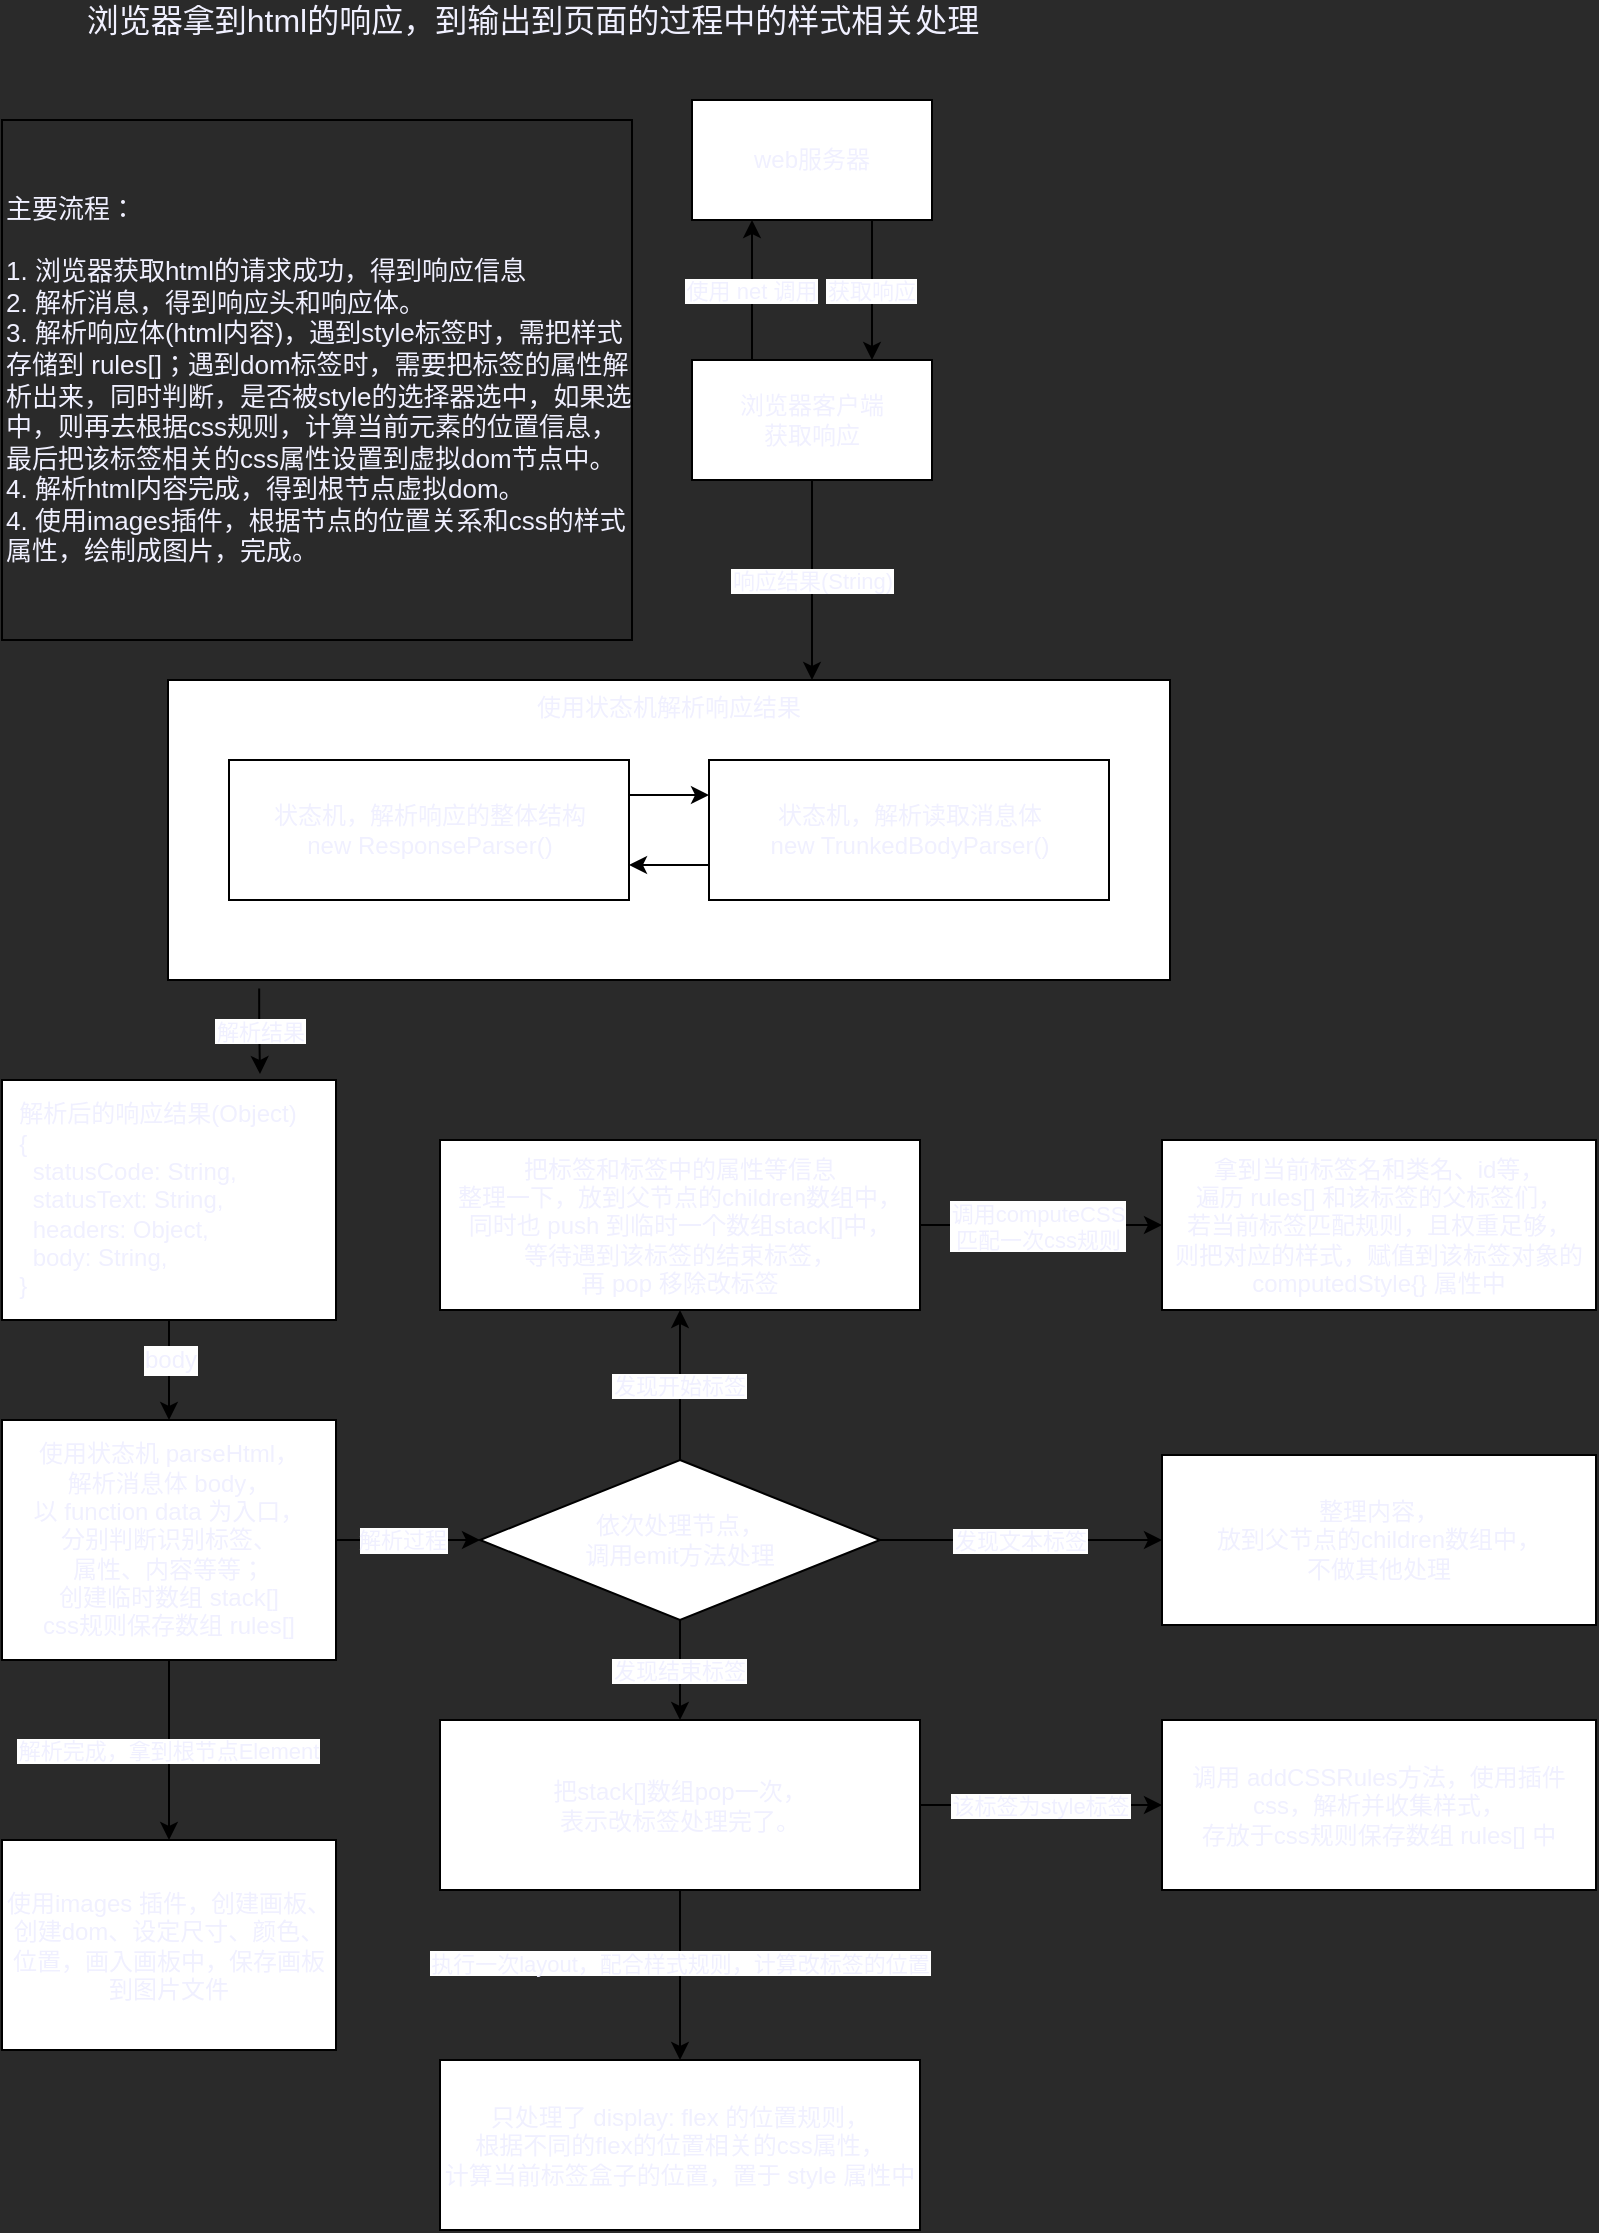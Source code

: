 <mxfile version="13.10.0" type="embed">
    <diagram id="r-B5JIyKpYSxZcPis66Z" name="第 1 页">
        <mxGraphModel dx="946" dy="908" grid="0" gridSize="10" guides="1" tooltips="1" connect="1" arrows="1" fold="1" page="1" pageScale="1" pageWidth="827" pageHeight="1169" background="#2a2a2a" math="0" shadow="0">
            <root>
                <mxCell id="0"/>
                <mxCell id="1" parent="0"/>
                <mxCell id="66" value="使用状态机解析响应结果" style="rounded=0;whiteSpace=wrap;align=center;horizontal=1;verticalAlign=top;fontColor=#F0F0Ff;" vertex="1" parent="1">
                    <mxGeometry x="98" y="360" width="501" height="150" as="geometry"/>
                </mxCell>
                <mxCell id="41" value="获取响应" style="edgeStyle=orthogonalEdgeStyle;rounded=0;orthogonalLoop=1;jettySize=auto;html=0;exitX=0.75;exitY=1;exitDx=0;exitDy=0;entryX=0.75;entryY=0;entryDx=0;entryDy=0;fontColor=#F0F0Ff;" edge="1" parent="1" source="38" target="39">
                    <mxGeometry relative="1" as="geometry"/>
                </mxCell>
                <mxCell id="38" value="web服务器" style="rounded=0;whiteSpace=wrap;align=center;fontColor=#F0F0Ff;" vertex="1" parent="1">
                    <mxGeometry x="360" y="70" width="120" height="60" as="geometry"/>
                </mxCell>
                <mxCell id="40" value="使用 net 调用" style="edgeStyle=orthogonalEdgeStyle;rounded=0;orthogonalLoop=1;jettySize=auto;html=0;exitX=0.25;exitY=0;exitDx=0;exitDy=0;entryX=0.25;entryY=1;entryDx=0;entryDy=0;fontColor=#F0F0Ff;" edge="1" parent="1" source="39" target="38">
                    <mxGeometry relative="1" as="geometry"/>
                </mxCell>
                <mxCell id="47" value="响应结果(String)" style="edgeStyle=orthogonalEdgeStyle;rounded=0;orthogonalLoop=1;jettySize=auto;html=0;exitX=0.5;exitY=1;exitDx=0;exitDy=0;entryX=0.5;entryY=0;entryDx=0;entryDy=0;fontColor=#F0F0Ff;" edge="1" parent="1" source="39">
                    <mxGeometry relative="1" as="geometry">
                        <mxPoint x="420" y="360" as="targetPoint"/>
                    </mxGeometry>
                </mxCell>
                <mxCell id="39" value="浏览器客户端&#10;获取响应" style="rounded=0;whiteSpace=wrap;align=center;fontColor=#F0F0Ff;" vertex="1" parent="1">
                    <mxGeometry x="360" y="200" width="120" height="60" as="geometry"/>
                </mxCell>
                <mxCell id="65" value="解析结果" style="edgeStyle=orthogonalEdgeStyle;rounded=0;orthogonalLoop=1;jettySize=auto;html=0;exitX=0.091;exitY=1.028;exitDx=0;exitDy=0;exitPerimeter=0;fontColor=#F0F0Ff;" edge="1" parent="1" source="66">
                    <mxGeometry relative="1" as="geometry">
                        <mxPoint x="144" y="557" as="targetPoint"/>
                    </mxGeometry>
                </mxCell>
                <mxCell id="71" style="edgeStyle=orthogonalEdgeStyle;rounded=0;orthogonalLoop=1;jettySize=auto;html=0;exitX=1;exitY=0.25;exitDx=0;exitDy=0;entryX=0;entryY=0.25;entryDx=0;entryDy=0;fontColor=#F0F0Ff;" edge="1" parent="1" source="42" target="58">
                    <mxGeometry relative="1" as="geometry"/>
                </mxCell>
                <mxCell id="42" value="状态机，解析响应的整体结构&#10;new ResponseParser()" style="rounded=0;whiteSpace=wrap;align=center;fontColor=#F0F0Ff;" vertex="1" parent="1">
                    <mxGeometry x="128.5" y="400" width="200" height="70" as="geometry"/>
                </mxCell>
                <mxCell id="72" style="edgeStyle=orthogonalEdgeStyle;rounded=0;orthogonalLoop=1;jettySize=auto;html=0;exitX=0;exitY=0.75;exitDx=0;exitDy=0;entryX=1;entryY=0.75;entryDx=0;entryDy=0;fontColor=#F0F0Ff;" edge="1" parent="1" source="58" target="42">
                    <mxGeometry relative="1" as="geometry"/>
                </mxCell>
                <mxCell id="58" value="状态机，解析读取消息体&#10;new TrunkedBodyParser()" style="rounded=0;whiteSpace=wrap;align=center;fontColor=#F0F0Ff;" vertex="1" parent="1">
                    <mxGeometry x="368.5" y="400" width="200" height="70" as="geometry"/>
                </mxCell>
                <mxCell id="73" style="edgeStyle=orthogonalEdgeStyle;rounded=0;orthogonalLoop=1;jettySize=auto;html=0;exitX=0.5;exitY=1;exitDx=0;exitDy=0;entryX=0.5;entryY=0;entryDx=0;entryDy=0;fontColor=#F0F0Ff;" edge="1" parent="1" source="64" target="75">
                    <mxGeometry relative="1" as="geometry">
                        <mxPoint x="115" y="720" as="targetPoint"/>
                    </mxGeometry>
                </mxCell>
                <mxCell id="74" value="&lt;span style=&quot;font-size: 12px ; text-align: left&quot;&gt;body&lt;/span&gt;" style="edgeLabel;html=1;align=center;verticalAlign=middle;resizable=0;points=[];fontColor=#F0F0Ff;" vertex="1" connectable="0" parent="73">
                    <mxGeometry x="0.191" y="1" relative="1" as="geometry">
                        <mxPoint x="-1" y="-10" as="offset"/>
                    </mxGeometry>
                </mxCell>
                <mxCell id="64" value="  解析后的响应结果(Object)&#10;  {&#10;    statusCode: String,&#10;    statusText: String,&#10;    headers: Object,&#10;    body: String,&#10;  }" style="rounded=0;whiteSpace=wrap;align=left;fontColor=#F0F0Ff;" vertex="1" parent="1">
                    <mxGeometry x="15" y="560" width="167" height="120" as="geometry"/>
                </mxCell>
                <mxCell id="101" style="edgeStyle=orthogonalEdgeStyle;rounded=0;orthogonalLoop=1;jettySize=auto;html=0;exitX=1;exitY=0.5;exitDx=0;exitDy=0;entryX=0;entryY=0.5;entryDx=0;entryDy=0;fontColor=#F0F0Ff;" edge="1" parent="1" source="75" target="77">
                    <mxGeometry relative="1" as="geometry"/>
                </mxCell>
                <mxCell id="102" value="解析过程" style="edgeLabel;html=1;align=center;verticalAlign=middle;resizable=0;points=[];fontColor=#F0F0Ff;" vertex="1" connectable="0" parent="101">
                    <mxGeometry x="0.088" y="-1" relative="1" as="geometry">
                        <mxPoint x="-6" y="-1" as="offset"/>
                    </mxGeometry>
                </mxCell>
                <mxCell id="104" value="解析完成，拿到根节点Element" style="edgeStyle=orthogonalEdgeStyle;rounded=0;orthogonalLoop=1;jettySize=auto;html=0;exitX=0.5;exitY=1;exitDx=0;exitDy=0;entryX=0.5;entryY=0;entryDx=0;entryDy=0;fontColor=#F0F0Ff;" edge="1" parent="1" source="75" target="103">
                    <mxGeometry relative="1" as="geometry"/>
                </mxCell>
                <mxCell id="75" value="使用状态机 parseHtml，&#10;解析消息体 body，&#10;以 function data 为入口，&#10;分别判断识别标签、&#10;属性、内容等等；&#10;创建临时数组 stack[]&#10;css规则保存数组 rules[]" style="rounded=0;whiteSpace=wrap;align=center;fontColor=#F0F0Ff;" vertex="1" parent="1">
                    <mxGeometry x="15" y="730" width="167" height="120" as="geometry"/>
                </mxCell>
                <mxCell id="81" value="发现开始标签" style="edgeStyle=orthogonalEdgeStyle;rounded=0;orthogonalLoop=1;jettySize=auto;html=0;exitX=0.5;exitY=0;exitDx=0;exitDy=0;fontColor=#F0F0Ff;" edge="1" parent="1" source="77" target="79">
                    <mxGeometry relative="1" as="geometry"/>
                </mxCell>
                <mxCell id="85" value="发现结束标签" style="edgeStyle=orthogonalEdgeStyle;rounded=0;orthogonalLoop=1;jettySize=auto;html=0;exitX=0.5;exitY=1;exitDx=0;exitDy=0;entryX=0.5;entryY=0;entryDx=0;entryDy=0;fontColor=#F0F0Ff;" edge="1" parent="1" source="77" target="82">
                    <mxGeometry relative="1" as="geometry"/>
                </mxCell>
                <mxCell id="87" value="发现文本标签" style="edgeStyle=orthogonalEdgeStyle;rounded=0;orthogonalLoop=1;jettySize=auto;html=0;entryX=0;entryY=0.5;entryDx=0;entryDy=0;fontColor=#F0F0Ff;" edge="1" parent="1" source="77" target="86">
                    <mxGeometry relative="1" as="geometry"/>
                </mxCell>
                <mxCell id="77" value="依次处理节点，&lt;br&gt;调用emit方法处理" style="rhombus;whiteSpace=wrap;html=1;align=center;fontColor=#F0F0Ff;" vertex="1" parent="1">
                    <mxGeometry x="254" y="750" width="200" height="80" as="geometry"/>
                </mxCell>
                <mxCell id="92" style="edgeStyle=orthogonalEdgeStyle;rounded=0;orthogonalLoop=1;jettySize=auto;html=0;exitX=1;exitY=0.5;exitDx=0;exitDy=0;entryX=0;entryY=0.5;entryDx=0;entryDy=0;fontColor=#F0F0Ff;" edge="1" parent="1" source="79" target="99">
                    <mxGeometry relative="1" as="geometry">
                        <mxPoint x="54" y="960.0" as="targetPoint"/>
                    </mxGeometry>
                </mxCell>
                <mxCell id="98" value="调用computeCSS&#10;匹配一次css规则" style="edgeLabel;align=center;verticalAlign=middle;resizable=0;points=[];fontColor=#F0F0Ff;" vertex="1" connectable="0" parent="92">
                    <mxGeometry x="-0.309" y="-2" relative="1" as="geometry">
                        <mxPoint x="17" y="-2" as="offset"/>
                    </mxGeometry>
                </mxCell>
                <mxCell id="79" value="把标签和标签中的属性等信息&#10;整理一下，放到父节点的children数组中，&#10;同时也 push 到临时一个数组stack[]中，&#10;等待遇到该标签的结束标签，&#10;再 pop 移除改标签" style="rounded=0;whiteSpace=wrap;align=center;fontColor=#F0F0Ff;" vertex="1" parent="1">
                    <mxGeometry x="234" y="590" width="240" height="85" as="geometry"/>
                </mxCell>
                <mxCell id="94" style="edgeStyle=orthogonalEdgeStyle;rounded=0;orthogonalLoop=1;jettySize=auto;html=0;exitX=0.5;exitY=1;exitDx=0;exitDy=0;entryX=0.5;entryY=0;entryDx=0;entryDy=0;fontColor=#F0F0Ff;" edge="1" parent="1" source="82" target="93">
                    <mxGeometry relative="1" as="geometry"/>
                </mxCell>
                <mxCell id="97" value="执行一次layout，配合样式规则，计算改标签的位置" style="edgeLabel;align=center;verticalAlign=middle;resizable=0;points=[];fontColor=#F0F0Ff;" vertex="1" connectable="0" parent="94">
                    <mxGeometry x="-0.149" relative="1" as="geometry">
                        <mxPoint as="offset"/>
                    </mxGeometry>
                </mxCell>
                <mxCell id="96" value="该标签为style标签" style="edgeStyle=orthogonalEdgeStyle;rounded=0;orthogonalLoop=1;jettySize=auto;html=0;exitX=1;exitY=0.5;exitDx=0;exitDy=0;entryX=0;entryY=0.5;entryDx=0;entryDy=0;fontColor=#F0F0Ff;" edge="1" parent="1" source="82" target="88">
                    <mxGeometry relative="1" as="geometry"/>
                </mxCell>
                <mxCell id="82" value="把stack[]数组pop一次，&#10;表示改标签处理完了。" style="rounded=0;whiteSpace=wrap;align=center;fontColor=#F0F0Ff;" vertex="1" parent="1">
                    <mxGeometry x="234" y="880" width="240" height="85" as="geometry"/>
                </mxCell>
                <mxCell id="86" value="整理内容，&#10;放到父节点的children数组中，&#10;不做其他处理" style="rounded=0;whiteSpace=wrap;align=center;fontColor=#F0F0Ff;" vertex="1" parent="1">
                    <mxGeometry x="595" y="747.5" width="217" height="85" as="geometry"/>
                </mxCell>
                <mxCell id="88" value="调用 addCSSRules方法，使用插件 css，解析并收集样式，&#10;存放于css规则保存数组 rules[] 中" style="rounded=0;whiteSpace=wrap;align=center;fontColor=#F0F0Ff;" vertex="1" parent="1">
                    <mxGeometry x="595" y="880" width="217" height="85" as="geometry"/>
                </mxCell>
                <mxCell id="93" value="只处理了 display: flex 的位置规则，&#10;根据不同的flex的位置相关的css属性，&#10;计算当前标签盒子的位置，置于 style 属性中" style="rounded=0;whiteSpace=wrap;align=center;fontColor=#F0F0Ff;" vertex="1" parent="1">
                    <mxGeometry x="234" y="1050" width="240" height="85" as="geometry"/>
                </mxCell>
                <mxCell id="99" value="拿到当前标签名和类名、id等，&#10;遍历 rules[] 和该标签的父标签们，&#10;若当前标签匹配规则，且权重足够，&#10;则把对应的样式，赋值到该标签对象的 computedStyle{} 属性中" style="rounded=0;whiteSpace=wrap;align=center;fontColor=#F0F0Ff;" vertex="1" parent="1">
                    <mxGeometry x="595" y="590" width="217" height="85" as="geometry"/>
                </mxCell>
                <mxCell id="103" value="使用images 插件，创建画板、创建dom、设定尺寸、颜色、位置，画入画板中，保存画板到图片文件" style="rounded=0;whiteSpace=wrap;align=center;fontColor=#F0F0Ff;" vertex="1" parent="1">
                    <mxGeometry x="15" y="940" width="167" height="105" as="geometry"/>
                </mxCell>
                <mxCell id="111" value="&lt;div style=&quot;font-size: 13px;&quot;&gt;主要流程：&lt;/div&gt;&lt;div style=&quot;font-size: 13px;&quot;&gt;&lt;br style=&quot;font-size: 13px;&quot;&gt;&lt;/div&gt;&lt;div style=&quot;font-size: 13px;&quot;&gt;1. 浏览器获取html的请求成功，得到响应信息&lt;/div&gt;&lt;div style=&quot;font-size: 13px;&quot;&gt;2. 解析消息，得到响应头和响应体。&lt;/div&gt;&lt;div style=&quot;font-size: 13px;&quot;&gt;3. 解析响应体(html内容)，遇到&lt;span style=&quot;font-size: 13px;&quot;&gt;style标签时，需把样式存储到 rules[]；遇到&lt;/span&gt;&lt;span style=&quot;font-size: 13px;&quot;&gt;dom标签时，需要把标签的属性解析出来，同时判断，是否被style的选择器选中，如果选中，则再去根据css规则，计算当前元素的位置信息，最后把该标签相关的css属性设置到虚拟dom节点中。&lt;/span&gt;&lt;/div&gt;&lt;div style=&quot;font-size: 13px;&quot;&gt;&lt;span style=&quot;font-size: 13px;&quot;&gt;4. 解析html内容完成，得到根节点虚拟dom。&lt;/span&gt;&lt;/div&gt;&lt;div style=&quot;font-size: 13px;&quot;&gt;4. 使用images插件，根据节点的位置关系和css的样式属性，绘制成图片，完成。&lt;/div&gt;" style="rounded=0;whiteSpace=wrap;html=1;align=left;fillColor=none;fontSize=13;fontColor=#F0F0Ff;" vertex="1" parent="1">
                    <mxGeometry x="15" y="80" width="315" height="260" as="geometry"/>
                </mxCell>
                <mxCell id="112" value="&lt;span style=&quot;text-align: left ; font-size: 16px&quot;&gt;浏览器拿到html的响应，到输出到页面的&lt;/span&gt;&lt;span style=&quot;text-align: left ; font-size: 16px&quot;&gt;过程中的样式相关处理&lt;/span&gt;" style="text;html=1;align=center;verticalAlign=middle;resizable=0;points=[];autosize=1;fontSize=16;fontColor=#F0F0Ff;" vertex="1" parent="1">
                    <mxGeometry x="50" y="20" width="460" height="20" as="geometry"/>
                </mxCell>
            </root>
        </mxGraphModel>
    </diagram>
</mxfile>